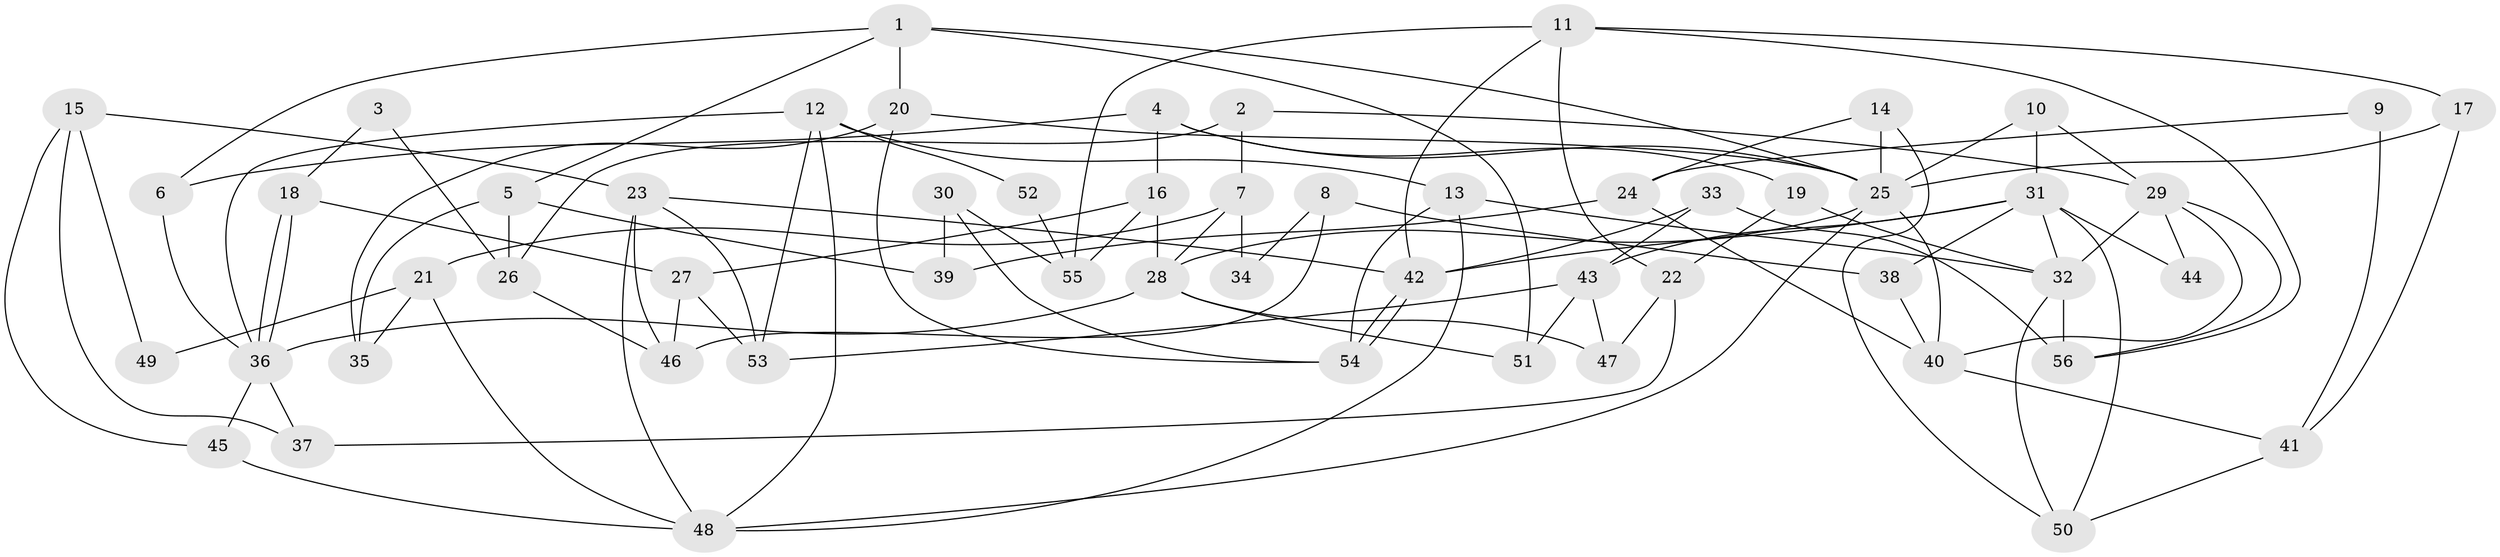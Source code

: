 // Generated by graph-tools (version 1.1) at 2025/36/03/09/25 02:36:04]
// undirected, 56 vertices, 112 edges
graph export_dot {
graph [start="1"]
  node [color=gray90,style=filled];
  1;
  2;
  3;
  4;
  5;
  6;
  7;
  8;
  9;
  10;
  11;
  12;
  13;
  14;
  15;
  16;
  17;
  18;
  19;
  20;
  21;
  22;
  23;
  24;
  25;
  26;
  27;
  28;
  29;
  30;
  31;
  32;
  33;
  34;
  35;
  36;
  37;
  38;
  39;
  40;
  41;
  42;
  43;
  44;
  45;
  46;
  47;
  48;
  49;
  50;
  51;
  52;
  53;
  54;
  55;
  56;
  1 -- 20;
  1 -- 25;
  1 -- 5;
  1 -- 6;
  1 -- 51;
  2 -- 7;
  2 -- 29;
  2 -- 26;
  3 -- 18;
  3 -- 26;
  4 -- 19;
  4 -- 6;
  4 -- 16;
  4 -- 25;
  5 -- 26;
  5 -- 35;
  5 -- 39;
  6 -- 36;
  7 -- 21;
  7 -- 28;
  7 -- 34;
  8 -- 46;
  8 -- 38;
  8 -- 34;
  9 -- 41;
  9 -- 24;
  10 -- 25;
  10 -- 29;
  10 -- 31;
  11 -- 17;
  11 -- 42;
  11 -- 22;
  11 -- 55;
  11 -- 56;
  12 -- 36;
  12 -- 53;
  12 -- 13;
  12 -- 48;
  12 -- 52;
  13 -- 54;
  13 -- 32;
  13 -- 48;
  14 -- 50;
  14 -- 25;
  14 -- 24;
  15 -- 37;
  15 -- 23;
  15 -- 45;
  15 -- 49;
  16 -- 28;
  16 -- 27;
  16 -- 55;
  17 -- 41;
  17 -- 25;
  18 -- 36;
  18 -- 36;
  18 -- 27;
  19 -- 32;
  19 -- 22;
  20 -- 25;
  20 -- 54;
  20 -- 35;
  21 -- 35;
  21 -- 48;
  21 -- 49;
  22 -- 47;
  22 -- 37;
  23 -- 48;
  23 -- 42;
  23 -- 46;
  23 -- 53;
  24 -- 40;
  24 -- 39;
  25 -- 48;
  25 -- 28;
  25 -- 40;
  26 -- 46;
  27 -- 53;
  27 -- 46;
  28 -- 36;
  28 -- 47;
  28 -- 51;
  29 -- 56;
  29 -- 32;
  29 -- 40;
  29 -- 44;
  30 -- 39;
  30 -- 55;
  30 -- 54;
  31 -- 42;
  31 -- 32;
  31 -- 38;
  31 -- 43;
  31 -- 44;
  31 -- 50;
  32 -- 50;
  32 -- 56;
  33 -- 56;
  33 -- 43;
  33 -- 42;
  36 -- 45;
  36 -- 37;
  38 -- 40;
  40 -- 41;
  41 -- 50;
  42 -- 54;
  42 -- 54;
  43 -- 51;
  43 -- 47;
  43 -- 53;
  45 -- 48;
  52 -- 55;
}
